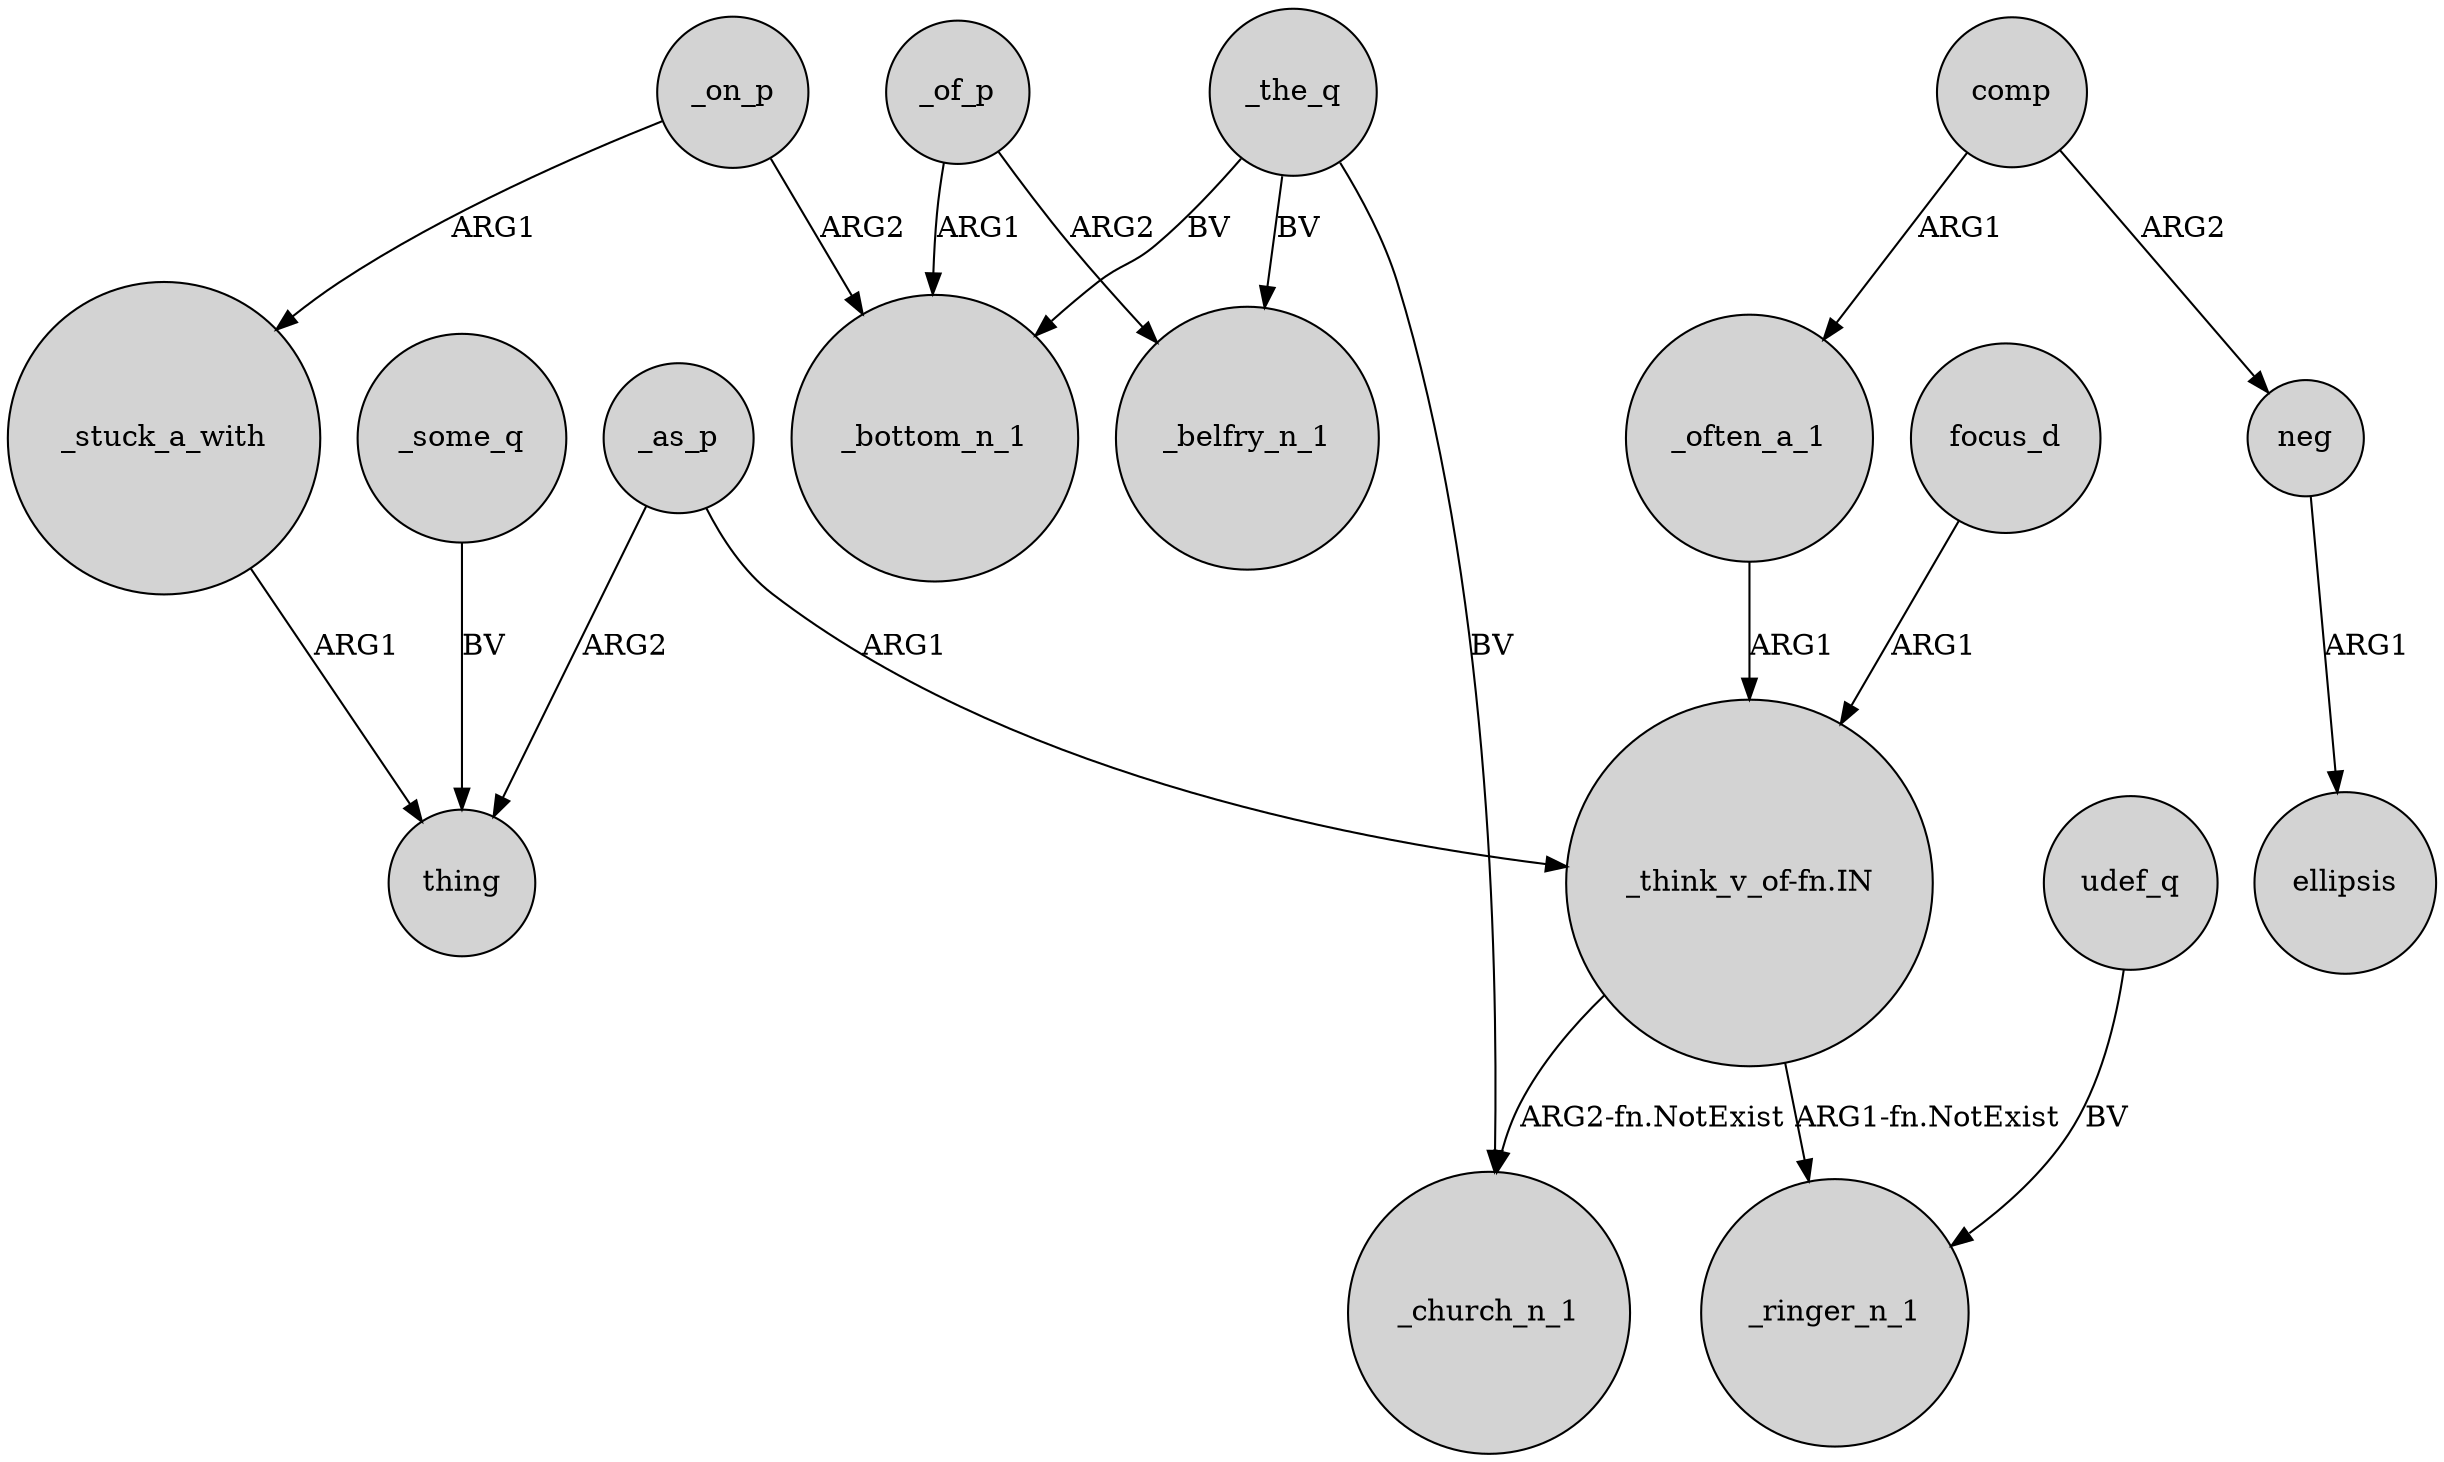 digraph {
	node [shape=circle style=filled]
	_as_p -> thing [label=ARG2]
	_stuck_a_with -> thing [label=ARG1]
	focus_d -> "_think_v_of-fn.IN" [label=ARG1]
	comp -> _often_a_1 [label=ARG1]
	_some_q -> thing [label=BV]
	_of_p -> _belfry_n_1 [label=ARG2]
	"_think_v_of-fn.IN" -> _church_n_1 [label="ARG2-fn.NotExist"]
	_of_p -> _bottom_n_1 [label=ARG1]
	comp -> neg [label=ARG2]
	_the_q -> _church_n_1 [label=BV]
	_as_p -> "_think_v_of-fn.IN" [label=ARG1]
	neg -> ellipsis [label=ARG1]
	"_think_v_of-fn.IN" -> _ringer_n_1 [label="ARG1-fn.NotExist"]
	_often_a_1 -> "_think_v_of-fn.IN" [label=ARG1]
	_the_q -> _bottom_n_1 [label=BV]
	_on_p -> _bottom_n_1 [label=ARG2]
	_the_q -> _belfry_n_1 [label=BV]
	udef_q -> _ringer_n_1 [label=BV]
	_on_p -> _stuck_a_with [label=ARG1]
}
